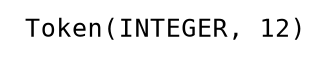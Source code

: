 digraph astgraph {
  node [shape=none, fontsize=12, fontname="Courier", height=.1];
  ranksep=.5;
  edge [arrowsize=.5]

  node0 [label="Token(INTEGER, 12)"]


}
